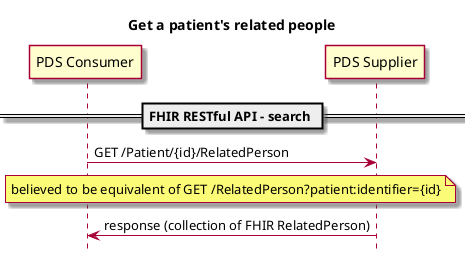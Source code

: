 @startuml

hide footbox

skin rose

title "Get a patient's related people"


participant "PDS Consumer" as PDSConsumer
participant "PDS Supplier" as PDSSupplier


== FHIR RESTful API - search ==

PDSConsumer -> PDSSupplier : GET /Patient/{id}/RelatedPerson
note over PDSConsumer,PDSSupplier : believed to be equivalent of GET /RelatedPerson?patient:identifier={id}
PDSSupplier -> PDSConsumer : response (collection of FHIR RelatedPerson)


@enduml

